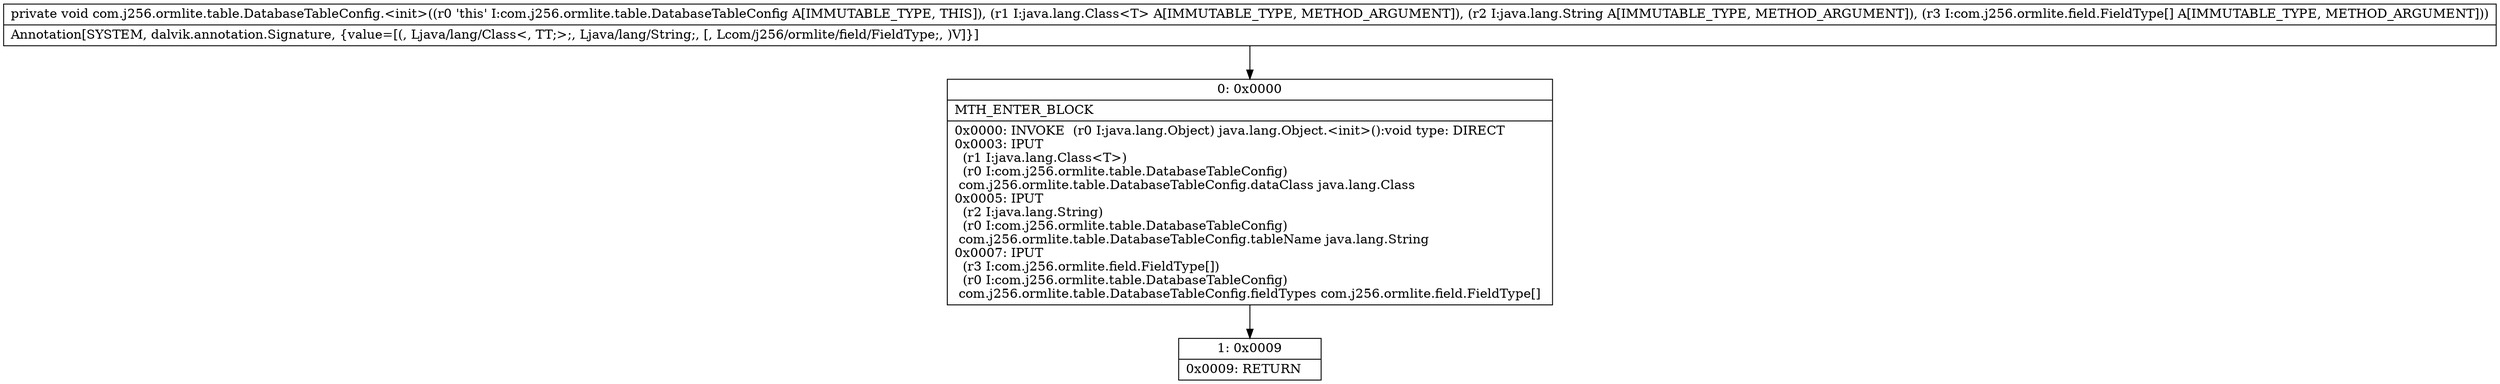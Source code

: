 digraph "CFG forcom.j256.ormlite.table.DatabaseTableConfig.\<init\>(Ljava\/lang\/Class;Ljava\/lang\/String;[Lcom\/j256\/ormlite\/field\/FieldType;)V" {
Node_0 [shape=record,label="{0\:\ 0x0000|MTH_ENTER_BLOCK\l|0x0000: INVOKE  (r0 I:java.lang.Object) java.lang.Object.\<init\>():void type: DIRECT \l0x0003: IPUT  \l  (r1 I:java.lang.Class\<T\>)\l  (r0 I:com.j256.ormlite.table.DatabaseTableConfig)\l com.j256.ormlite.table.DatabaseTableConfig.dataClass java.lang.Class \l0x0005: IPUT  \l  (r2 I:java.lang.String)\l  (r0 I:com.j256.ormlite.table.DatabaseTableConfig)\l com.j256.ormlite.table.DatabaseTableConfig.tableName java.lang.String \l0x0007: IPUT  \l  (r3 I:com.j256.ormlite.field.FieldType[])\l  (r0 I:com.j256.ormlite.table.DatabaseTableConfig)\l com.j256.ormlite.table.DatabaseTableConfig.fieldTypes com.j256.ormlite.field.FieldType[] \l}"];
Node_1 [shape=record,label="{1\:\ 0x0009|0x0009: RETURN   \l}"];
MethodNode[shape=record,label="{private void com.j256.ormlite.table.DatabaseTableConfig.\<init\>((r0 'this' I:com.j256.ormlite.table.DatabaseTableConfig A[IMMUTABLE_TYPE, THIS]), (r1 I:java.lang.Class\<T\> A[IMMUTABLE_TYPE, METHOD_ARGUMENT]), (r2 I:java.lang.String A[IMMUTABLE_TYPE, METHOD_ARGUMENT]), (r3 I:com.j256.ormlite.field.FieldType[] A[IMMUTABLE_TYPE, METHOD_ARGUMENT]))  | Annotation[SYSTEM, dalvik.annotation.Signature, \{value=[(, Ljava\/lang\/Class\<, TT;\>;, Ljava\/lang\/String;, [, Lcom\/j256\/ormlite\/field\/FieldType;, )V]\}]\l}"];
MethodNode -> Node_0;
Node_0 -> Node_1;
}

